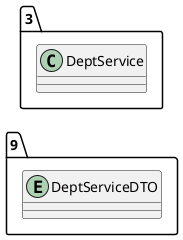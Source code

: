 @startuml 
allow_mixing
left to right direction
package "9"{
entity DeptServiceDTO

}
package "3"{
class DeptService
}
@enduml